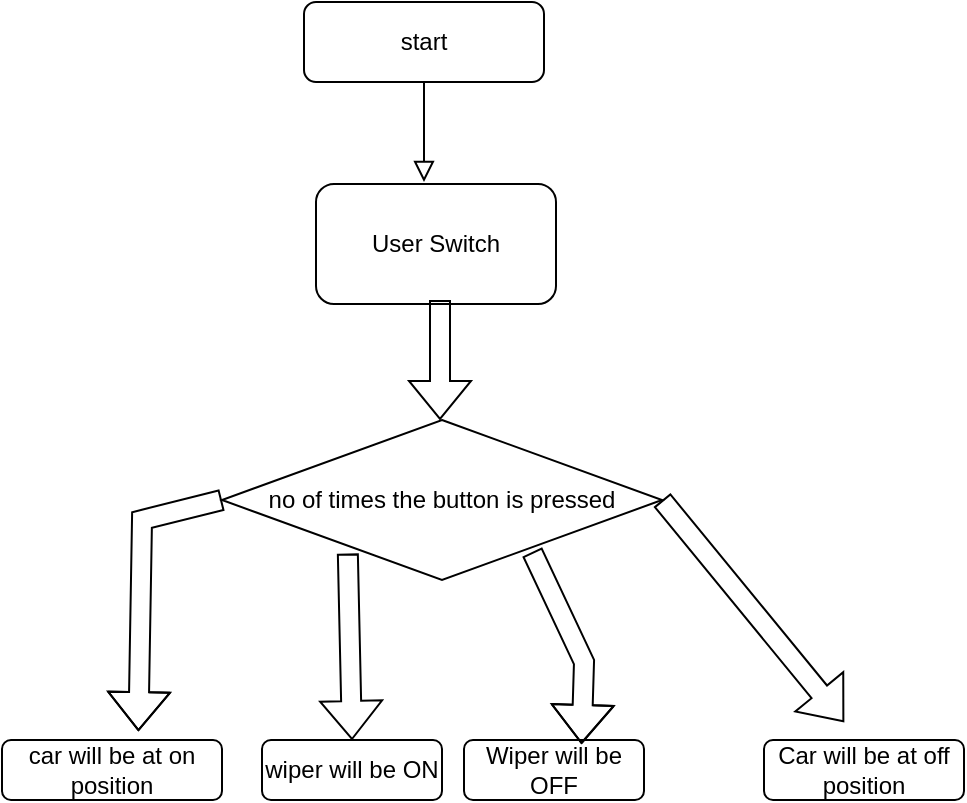 <mxfile version="17.4.0" type="github">
  <diagram id="C5RBs43oDa-KdzZeNtuy" name="Page-1">
    <mxGraphModel dx="1038" dy="547" grid="1" gridSize="10" guides="1" tooltips="1" connect="1" arrows="1" fold="1" page="1" pageScale="1" pageWidth="827" pageHeight="1169" math="0" shadow="0">
      <root>
        <mxCell id="WIyWlLk6GJQsqaUBKTNV-0" />
        <mxCell id="WIyWlLk6GJQsqaUBKTNV-1" parent="WIyWlLk6GJQsqaUBKTNV-0" />
        <mxCell id="WIyWlLk6GJQsqaUBKTNV-2" value="" style="rounded=0;html=1;jettySize=auto;orthogonalLoop=1;fontSize=11;endArrow=block;endFill=0;endSize=8;strokeWidth=1;shadow=0;labelBackgroundColor=none;edgeStyle=orthogonalEdgeStyle;" parent="WIyWlLk6GJQsqaUBKTNV-1" source="WIyWlLk6GJQsqaUBKTNV-3" edge="1">
          <mxGeometry relative="1" as="geometry">
            <mxPoint x="220" y="170" as="targetPoint" />
          </mxGeometry>
        </mxCell>
        <mxCell id="WIyWlLk6GJQsqaUBKTNV-3" value="start" style="rounded=1;whiteSpace=wrap;html=1;fontSize=12;glass=0;strokeWidth=1;shadow=0;" parent="WIyWlLk6GJQsqaUBKTNV-1" vertex="1">
          <mxGeometry x="160" y="80" width="120" height="40" as="geometry" />
        </mxCell>
        <mxCell id="wfViZore6hCq_u2j_SK0-4" value="User Switch" style="rounded=1;whiteSpace=wrap;html=1;" vertex="1" parent="WIyWlLk6GJQsqaUBKTNV-1">
          <mxGeometry x="166" y="171" width="120" height="60" as="geometry" />
        </mxCell>
        <mxCell id="wfViZore6hCq_u2j_SK0-5" value="no of times the button is pressed" style="rhombus;whiteSpace=wrap;html=1;" vertex="1" parent="WIyWlLk6GJQsqaUBKTNV-1">
          <mxGeometry x="119" y="289" width="220" height="80" as="geometry" />
        </mxCell>
        <mxCell id="wfViZore6hCq_u2j_SK0-8" value="" style="shape=flexArrow;endArrow=classic;html=1;rounded=0;" edge="1" parent="WIyWlLk6GJQsqaUBKTNV-1">
          <mxGeometry width="50" height="50" relative="1" as="geometry">
            <mxPoint x="228" y="229" as="sourcePoint" />
            <mxPoint x="228" y="289" as="targetPoint" />
          </mxGeometry>
        </mxCell>
        <mxCell id="wfViZore6hCq_u2j_SK0-9" value="wiper will be ON" style="rounded=1;whiteSpace=wrap;html=1;" vertex="1" parent="WIyWlLk6GJQsqaUBKTNV-1">
          <mxGeometry x="139" y="449" width="90" height="30" as="geometry" />
        </mxCell>
        <mxCell id="wfViZore6hCq_u2j_SK0-10" value="Wiper will be OFF" style="rounded=1;whiteSpace=wrap;html=1;" vertex="1" parent="WIyWlLk6GJQsqaUBKTNV-1">
          <mxGeometry x="240" y="449" width="90" height="30" as="geometry" />
        </mxCell>
        <mxCell id="wfViZore6hCq_u2j_SK0-13" value="Car will be at off position" style="rounded=1;whiteSpace=wrap;html=1;" vertex="1" parent="WIyWlLk6GJQsqaUBKTNV-1">
          <mxGeometry x="390" y="449" width="100" height="30" as="geometry" />
        </mxCell>
        <mxCell id="wfViZore6hCq_u2j_SK0-14" value="car will be at on position" style="rounded=1;whiteSpace=wrap;html=1;" vertex="1" parent="WIyWlLk6GJQsqaUBKTNV-1">
          <mxGeometry x="9" y="449" width="110" height="30" as="geometry" />
        </mxCell>
        <mxCell id="wfViZore6hCq_u2j_SK0-21" value="" style="shape=flexArrow;endArrow=classic;html=1;rounded=0;exitX=0;exitY=0.5;exitDx=0;exitDy=0;entryX=0.62;entryY=-0.147;entryDx=0;entryDy=0;entryPerimeter=0;" edge="1" parent="WIyWlLk6GJQsqaUBKTNV-1" source="wfViZore6hCq_u2j_SK0-5" target="wfViZore6hCq_u2j_SK0-14">
          <mxGeometry width="50" height="50" relative="1" as="geometry">
            <mxPoint x="69" y="349" as="sourcePoint" />
            <mxPoint x="119" y="309" as="targetPoint" />
            <Array as="points">
              <mxPoint x="79" y="339" />
            </Array>
          </mxGeometry>
        </mxCell>
        <mxCell id="wfViZore6hCq_u2j_SK0-22" value="" style="shape=flexArrow;endArrow=classic;html=1;rounded=0;exitX=0.286;exitY=0.835;exitDx=0;exitDy=0;exitPerimeter=0;entryX=0.5;entryY=0;entryDx=0;entryDy=0;" edge="1" parent="WIyWlLk6GJQsqaUBKTNV-1" source="wfViZore6hCq_u2j_SK0-5" target="wfViZore6hCq_u2j_SK0-9">
          <mxGeometry width="50" height="50" relative="1" as="geometry">
            <mxPoint x="150" y="430" as="sourcePoint" />
            <mxPoint x="200" y="380" as="targetPoint" />
          </mxGeometry>
        </mxCell>
        <mxCell id="wfViZore6hCq_u2j_SK0-23" value="" style="shape=flexArrow;endArrow=classic;html=1;rounded=0;exitX=0.705;exitY=0.825;exitDx=0;exitDy=0;exitPerimeter=0;entryX=0.653;entryY=0.067;entryDx=0;entryDy=0;entryPerimeter=0;" edge="1" parent="WIyWlLk6GJQsqaUBKTNV-1" source="wfViZore6hCq_u2j_SK0-5" target="wfViZore6hCq_u2j_SK0-10">
          <mxGeometry width="50" height="50" relative="1" as="geometry">
            <mxPoint x="270" y="440" as="sourcePoint" />
            <mxPoint x="320" y="400" as="targetPoint" />
            <Array as="points">
              <mxPoint x="300" y="410" />
            </Array>
          </mxGeometry>
        </mxCell>
        <mxCell id="wfViZore6hCq_u2j_SK0-24" value="" style="shape=flexArrow;endArrow=classic;html=1;rounded=0;exitX=1;exitY=0.5;exitDx=0;exitDy=0;" edge="1" parent="WIyWlLk6GJQsqaUBKTNV-1" source="wfViZore6hCq_u2j_SK0-5">
          <mxGeometry width="50" height="50" relative="1" as="geometry">
            <mxPoint x="390" y="440" as="sourcePoint" />
            <mxPoint x="430" y="440" as="targetPoint" />
          </mxGeometry>
        </mxCell>
      </root>
    </mxGraphModel>
  </diagram>
</mxfile>

